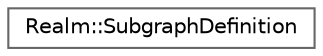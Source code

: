digraph "Graphical Class Hierarchy"
{
 // LATEX_PDF_SIZE
  bgcolor="transparent";
  edge [fontname=Helvetica,fontsize=10,labelfontname=Helvetica,labelfontsize=10];
  node [fontname=Helvetica,fontsize=10,shape=box,height=0.2,width=0.4];
  rankdir="LR";
  Node0 [id="Node000000",label="Realm::SubgraphDefinition",height=0.2,width=0.4,color="grey40", fillcolor="white", style="filled",URL="$structRealm_1_1SubgraphDefinition.html",tooltip=" "];
}
